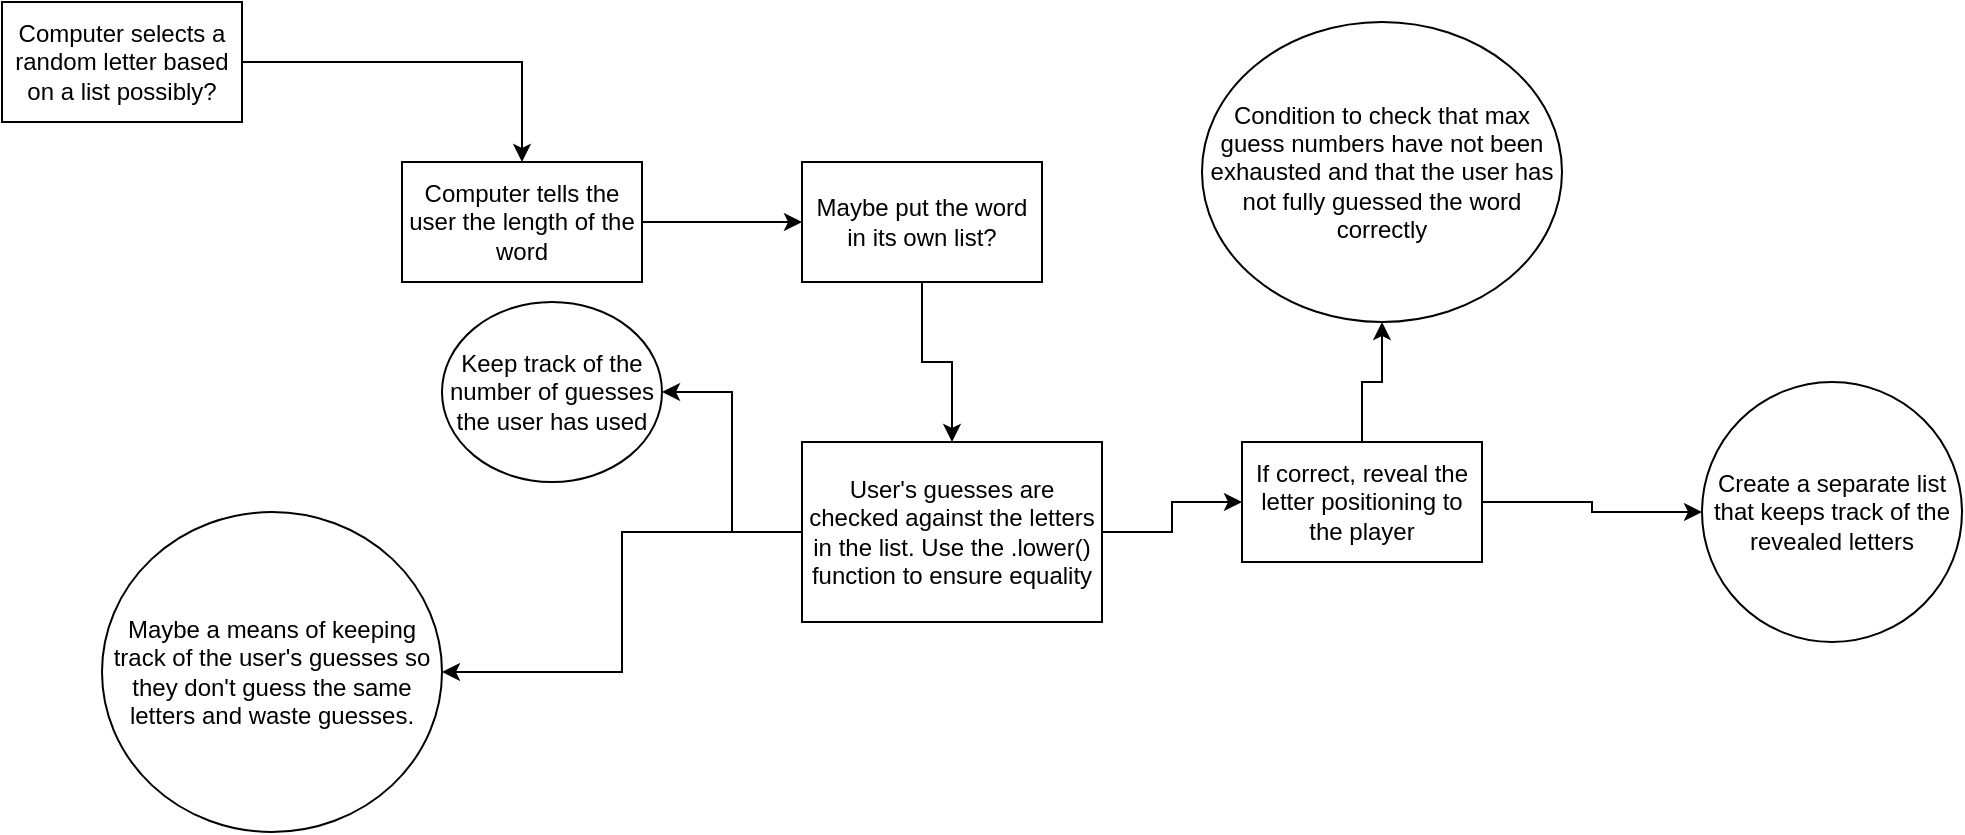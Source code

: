<mxfile version="24.7.7">
  <diagram name="Page-1" id="74e2e168-ea6b-b213-b513-2b3c1d86103e">
    <mxGraphModel dx="1393" dy="771" grid="1" gridSize="10" guides="1" tooltips="1" connect="1" arrows="1" fold="1" page="1" pageScale="1" pageWidth="1100" pageHeight="850" background="none" math="0" shadow="0">
      <root>
        <mxCell id="0" />
        <mxCell id="1" parent="0" />
        <mxCell id="JJG6jmxjGi6Usq8eBqnx-3" value="" style="edgeStyle=orthogonalEdgeStyle;rounded=0;orthogonalLoop=1;jettySize=auto;html=1;" edge="1" parent="1" source="JJG6jmxjGi6Usq8eBqnx-1" target="JJG6jmxjGi6Usq8eBqnx-2">
          <mxGeometry relative="1" as="geometry" />
        </mxCell>
        <mxCell id="JJG6jmxjGi6Usq8eBqnx-1" value="Computer selects a random letter based on a list possibly?" style="rounded=0;whiteSpace=wrap;html=1;" vertex="1" parent="1">
          <mxGeometry x="40" y="10" width="120" height="60" as="geometry" />
        </mxCell>
        <mxCell id="JJG6jmxjGi6Usq8eBqnx-7" value="" style="edgeStyle=orthogonalEdgeStyle;rounded=0;orthogonalLoop=1;jettySize=auto;html=1;" edge="1" parent="1" source="JJG6jmxjGi6Usq8eBqnx-2" target="JJG6jmxjGi6Usq8eBqnx-6">
          <mxGeometry relative="1" as="geometry" />
        </mxCell>
        <mxCell id="JJG6jmxjGi6Usq8eBqnx-2" value="Computer tells the user the length of the word" style="whiteSpace=wrap;html=1;rounded=0;" vertex="1" parent="1">
          <mxGeometry x="240" y="90" width="120" height="60" as="geometry" />
        </mxCell>
        <mxCell id="JJG6jmxjGi6Usq8eBqnx-9" value="" style="edgeStyle=orthogonalEdgeStyle;rounded=0;orthogonalLoop=1;jettySize=auto;html=1;" edge="1" parent="1" source="JJG6jmxjGi6Usq8eBqnx-6" target="JJG6jmxjGi6Usq8eBqnx-8">
          <mxGeometry relative="1" as="geometry" />
        </mxCell>
        <mxCell id="JJG6jmxjGi6Usq8eBqnx-6" value="Maybe put the word in its own list?" style="whiteSpace=wrap;html=1;rounded=0;" vertex="1" parent="1">
          <mxGeometry x="440" y="90" width="120" height="60" as="geometry" />
        </mxCell>
        <mxCell id="JJG6jmxjGi6Usq8eBqnx-11" value="" style="edgeStyle=orthogonalEdgeStyle;rounded=0;orthogonalLoop=1;jettySize=auto;html=1;" edge="1" parent="1" source="JJG6jmxjGi6Usq8eBqnx-8" target="JJG6jmxjGi6Usq8eBqnx-10">
          <mxGeometry relative="1" as="geometry" />
        </mxCell>
        <mxCell id="JJG6jmxjGi6Usq8eBqnx-15" value="" style="edgeStyle=orthogonalEdgeStyle;rounded=0;orthogonalLoop=1;jettySize=auto;html=1;" edge="1" parent="1" source="JJG6jmxjGi6Usq8eBqnx-8" target="JJG6jmxjGi6Usq8eBqnx-14">
          <mxGeometry relative="1" as="geometry" />
        </mxCell>
        <mxCell id="JJG6jmxjGi6Usq8eBqnx-20" value="" style="edgeStyle=orthogonalEdgeStyle;rounded=0;orthogonalLoop=1;jettySize=auto;html=1;" edge="1" parent="1" source="JJG6jmxjGi6Usq8eBqnx-8" target="JJG6jmxjGi6Usq8eBqnx-19">
          <mxGeometry relative="1" as="geometry" />
        </mxCell>
        <mxCell id="JJG6jmxjGi6Usq8eBqnx-8" value="User&#39;s guesses are checked against the letters in the list. Use the .lower() function to ensure equality" style="whiteSpace=wrap;html=1;rounded=0;" vertex="1" parent="1">
          <mxGeometry x="440" y="230" width="150" height="90" as="geometry" />
        </mxCell>
        <mxCell id="JJG6jmxjGi6Usq8eBqnx-17" value="" style="edgeStyle=orthogonalEdgeStyle;rounded=0;orthogonalLoop=1;jettySize=auto;html=1;" edge="1" parent="1" source="JJG6jmxjGi6Usq8eBqnx-10" target="JJG6jmxjGi6Usq8eBqnx-16">
          <mxGeometry relative="1" as="geometry" />
        </mxCell>
        <mxCell id="JJG6jmxjGi6Usq8eBqnx-22" value="" style="edgeStyle=orthogonalEdgeStyle;rounded=0;orthogonalLoop=1;jettySize=auto;html=1;" edge="1" parent="1" source="JJG6jmxjGi6Usq8eBqnx-10" target="JJG6jmxjGi6Usq8eBqnx-21">
          <mxGeometry relative="1" as="geometry" />
        </mxCell>
        <mxCell id="JJG6jmxjGi6Usq8eBqnx-10" value="If correct, reveal the letter positioning to the player" style="whiteSpace=wrap;html=1;rounded=0;" vertex="1" parent="1">
          <mxGeometry x="660" y="230" width="120" height="60" as="geometry" />
        </mxCell>
        <mxCell id="JJG6jmxjGi6Usq8eBqnx-14" value="Keep track of the number of guesses the user has used" style="ellipse;whiteSpace=wrap;html=1;rounded=0;" vertex="1" parent="1">
          <mxGeometry x="260" y="160" width="110" height="90" as="geometry" />
        </mxCell>
        <mxCell id="JJG6jmxjGi6Usq8eBqnx-16" value="Condition to check that max guess numbers have not been exhausted and that the user has not fully guessed the word correctly" style="ellipse;whiteSpace=wrap;html=1;rounded=0;" vertex="1" parent="1">
          <mxGeometry x="640" y="20" width="180" height="150" as="geometry" />
        </mxCell>
        <mxCell id="JJG6jmxjGi6Usq8eBqnx-19" value="Maybe a means of keeping track of the user&#39;s guesses so they don&#39;t guess the same letters and waste guesses." style="ellipse;whiteSpace=wrap;html=1;rounded=0;" vertex="1" parent="1">
          <mxGeometry x="90" y="265" width="170" height="160" as="geometry" />
        </mxCell>
        <mxCell id="JJG6jmxjGi6Usq8eBqnx-21" value="Create a separate list that keeps track of the revealed letters" style="ellipse;whiteSpace=wrap;html=1;rounded=0;" vertex="1" parent="1">
          <mxGeometry x="890" y="200" width="130" height="130" as="geometry" />
        </mxCell>
      </root>
    </mxGraphModel>
  </diagram>
</mxfile>
